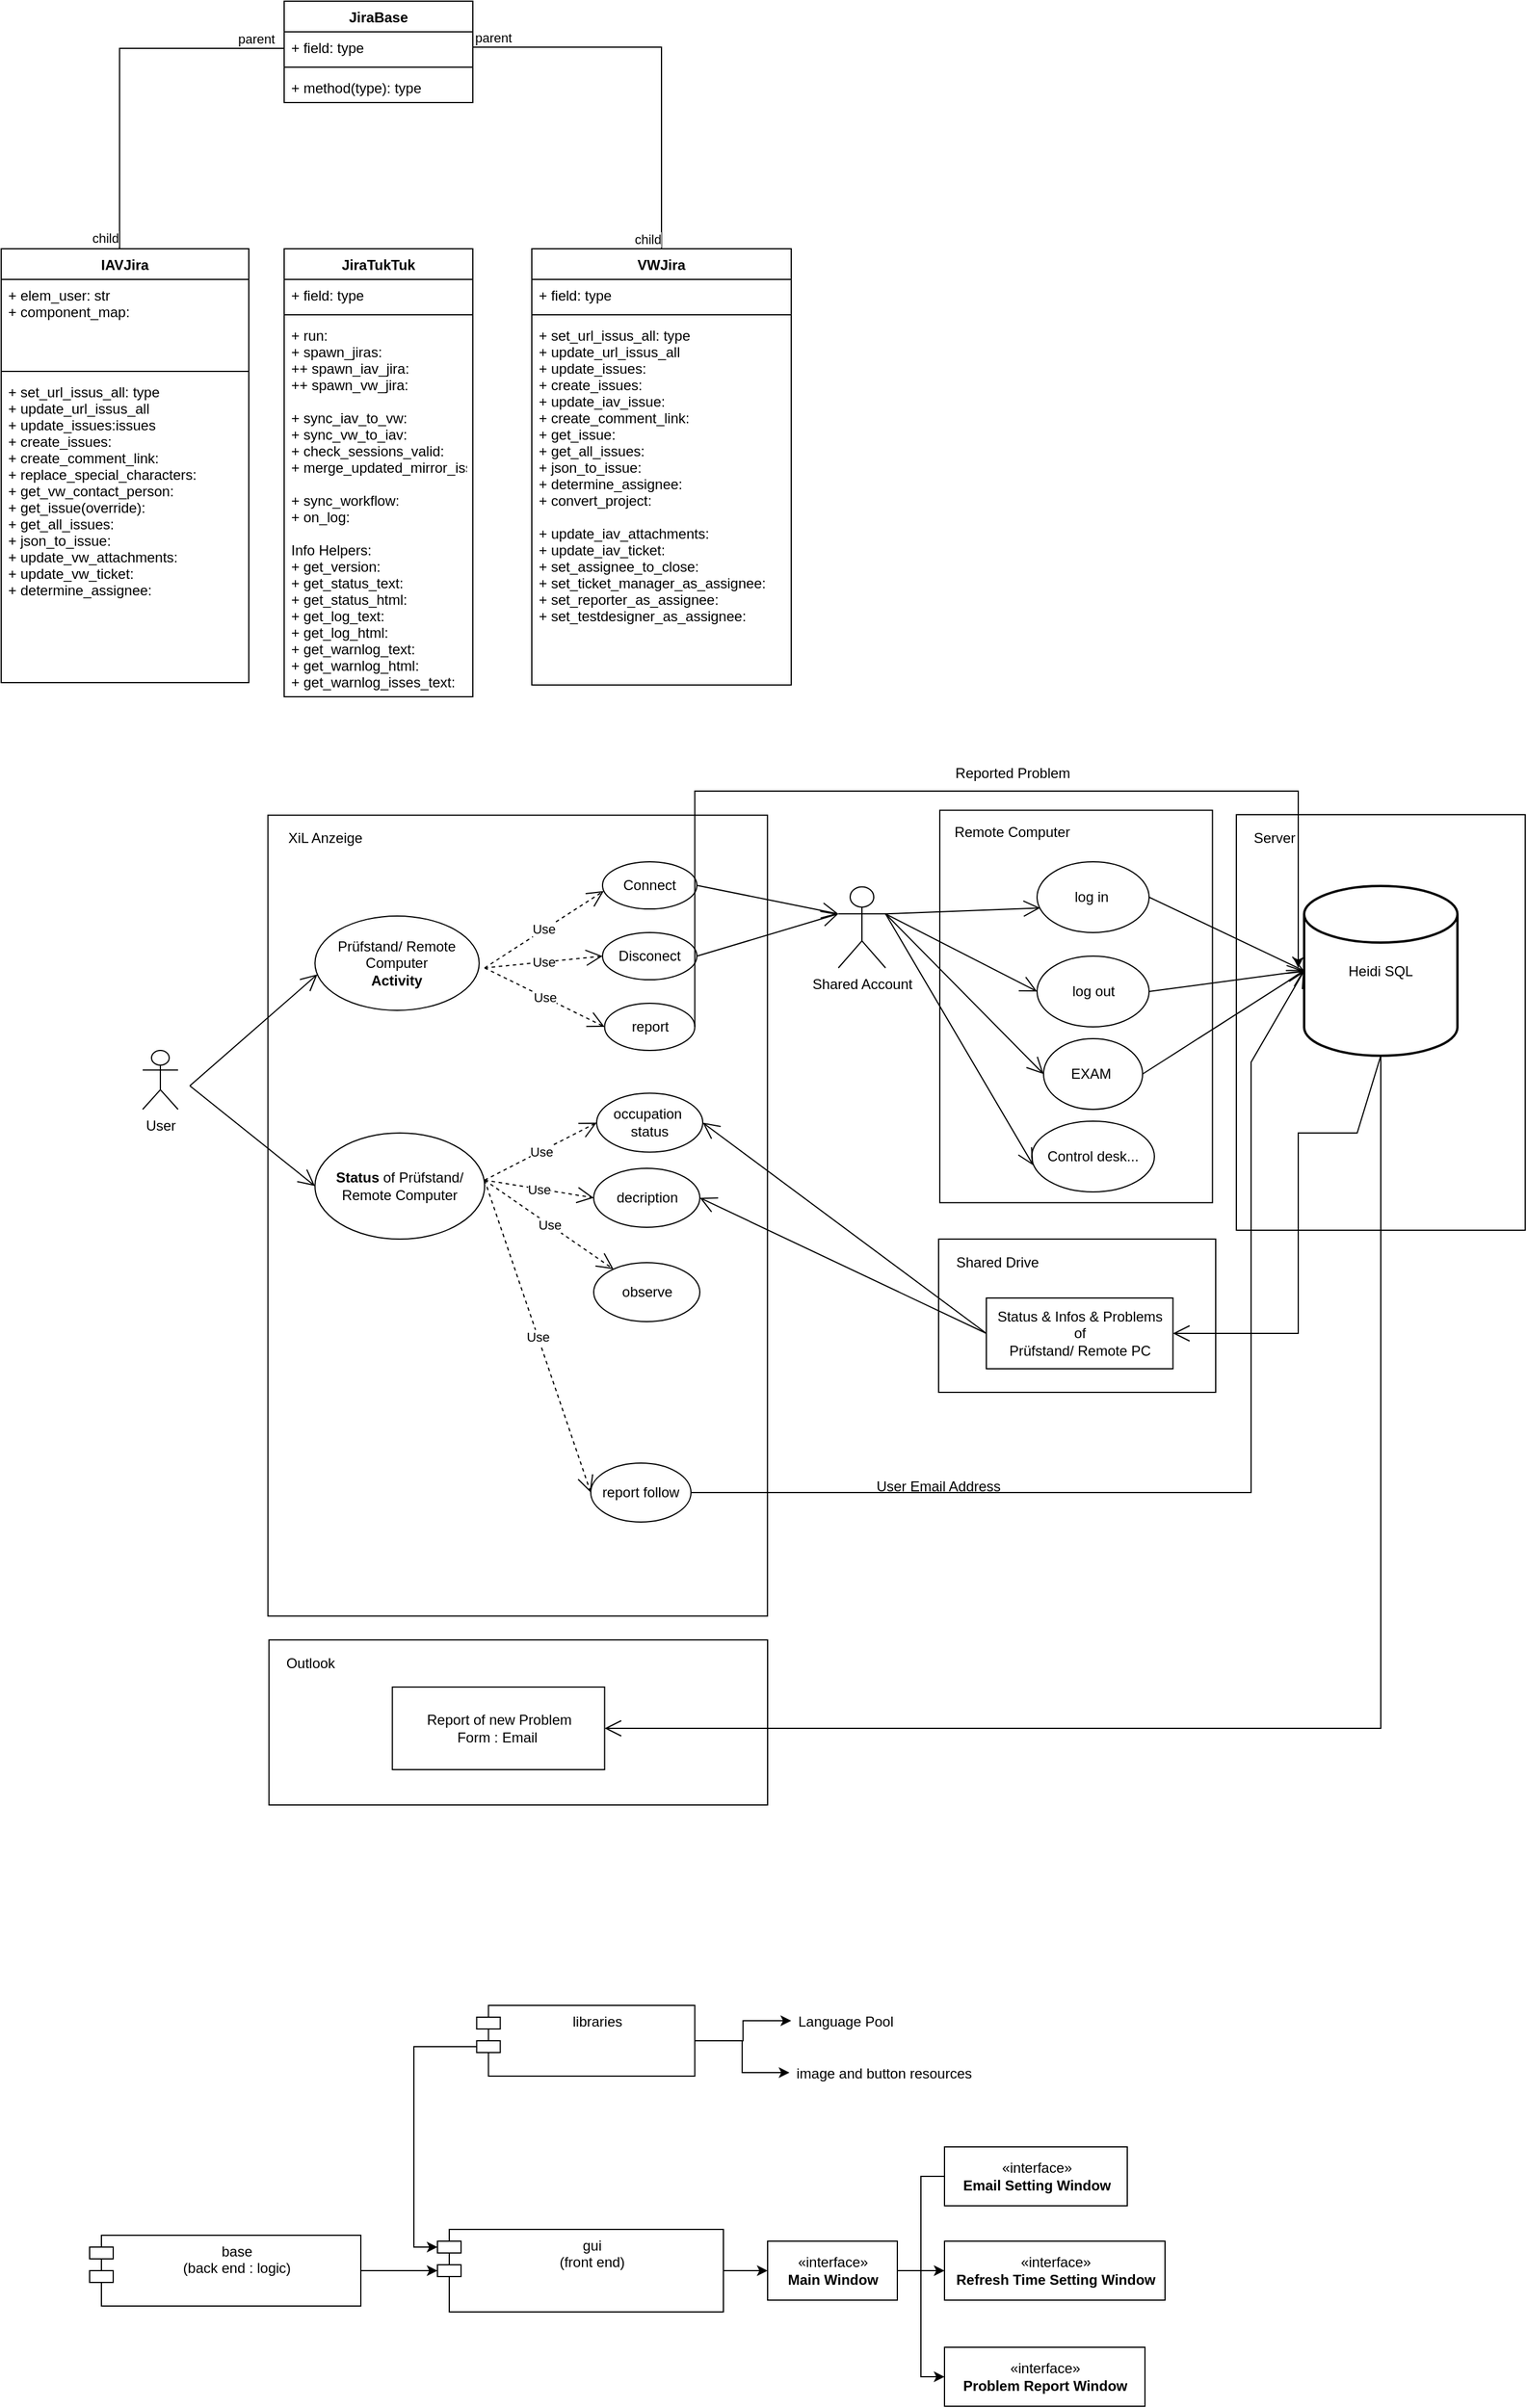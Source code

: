 <mxfile version="20.3.3" type="github">
  <diagram id="PM3H5B-v9-ui1oOpPCnI" name="Seite-1">
    <mxGraphModel dx="1422" dy="954" grid="1" gridSize="10" guides="1" tooltips="1" connect="1" arrows="1" fold="1" page="1" pageScale="1" pageWidth="827" pageHeight="1169" math="0" shadow="0">
      <root>
        <mxCell id="0" />
        <mxCell id="1" parent="0" />
        <mxCell id="UGrRr01mG37VJURYtl3c-5" value="IAVJira" style="swimlane;fontStyle=1;align=center;verticalAlign=top;childLayout=stackLayout;horizontal=1;startSize=26;horizontalStack=0;resizeParent=1;resizeParentMax=0;resizeLast=0;collapsible=1;marginBottom=0;" parent="1" vertex="1">
          <mxGeometry x="50" y="410" width="210" height="368" as="geometry">
            <mxRectangle x="170" y="470" width="80" height="30" as="alternateBounds" />
          </mxGeometry>
        </mxCell>
        <mxCell id="UGrRr01mG37VJURYtl3c-6" value="+ elem_user: str&#xa;+ component_map:&#xa;" style="text;strokeColor=none;fillColor=none;align=left;verticalAlign=top;spacingLeft=4;spacingRight=4;overflow=hidden;rotatable=0;points=[[0,0.5],[1,0.5]];portConstraint=eastwest;" parent="UGrRr01mG37VJURYtl3c-5" vertex="1">
          <mxGeometry y="26" width="210" height="74" as="geometry" />
        </mxCell>
        <mxCell id="UGrRr01mG37VJURYtl3c-7" value="" style="line;strokeWidth=1;fillColor=none;align=left;verticalAlign=middle;spacingTop=-1;spacingLeft=3;spacingRight=3;rotatable=0;labelPosition=right;points=[];portConstraint=eastwest;strokeColor=inherit;" parent="UGrRr01mG37VJURYtl3c-5" vertex="1">
          <mxGeometry y="100" width="210" height="8" as="geometry" />
        </mxCell>
        <mxCell id="UGrRr01mG37VJURYtl3c-8" value="+ set_url_issus_all: type&#xa;+ update_url_issus_all&#xa;+ update_issues:issues&#xa;+ create_issues:&#xa;+ create_comment_link:&#xa;+ replace_special_characters:&#xa;+ get_vw_contact_person: &#xa;+ get_issue(override):&#xa;+ get_all_issues:&#xa;+ json_to_issue:&#xa;+ update_vw_attachments:&#xa;+ update_vw_ticket:&#xa;+ determine_assignee:&#xa;&#xa;&#xa;&#xa;&#xa;&#xa;" style="text;strokeColor=none;fillColor=none;align=left;verticalAlign=top;spacingLeft=4;spacingRight=4;overflow=hidden;rotatable=0;points=[[0,0.5],[1,0.5]];portConstraint=eastwest;" parent="UGrRr01mG37VJURYtl3c-5" vertex="1">
          <mxGeometry y="108" width="210" height="260" as="geometry" />
        </mxCell>
        <mxCell id="UGrRr01mG37VJURYtl3c-9" value="JiraBase" style="swimlane;fontStyle=1;align=center;verticalAlign=top;childLayout=stackLayout;horizontal=1;startSize=26;horizontalStack=0;resizeParent=1;resizeParentMax=0;resizeLast=0;collapsible=1;marginBottom=0;" parent="1" vertex="1">
          <mxGeometry x="290" y="200" width="160" height="86" as="geometry" />
        </mxCell>
        <mxCell id="UGrRr01mG37VJURYtl3c-10" value="+ field: type" style="text;strokeColor=none;fillColor=none;align=left;verticalAlign=top;spacingLeft=4;spacingRight=4;overflow=hidden;rotatable=0;points=[[0,0.5],[1,0.5]];portConstraint=eastwest;" parent="UGrRr01mG37VJURYtl3c-9" vertex="1">
          <mxGeometry y="26" width="160" height="26" as="geometry" />
        </mxCell>
        <mxCell id="UGrRr01mG37VJURYtl3c-11" value="" style="line;strokeWidth=1;fillColor=none;align=left;verticalAlign=middle;spacingTop=-1;spacingLeft=3;spacingRight=3;rotatable=0;labelPosition=right;points=[];portConstraint=eastwest;strokeColor=inherit;" parent="UGrRr01mG37VJURYtl3c-9" vertex="1">
          <mxGeometry y="52" width="160" height="8" as="geometry" />
        </mxCell>
        <mxCell id="UGrRr01mG37VJURYtl3c-12" value="+ method(type): type" style="text;strokeColor=none;fillColor=none;align=left;verticalAlign=top;spacingLeft=4;spacingRight=4;overflow=hidden;rotatable=0;points=[[0,0.5],[1,0.5]];portConstraint=eastwest;" parent="UGrRr01mG37VJURYtl3c-9" vertex="1">
          <mxGeometry y="60" width="160" height="26" as="geometry" />
        </mxCell>
        <mxCell id="UGrRr01mG37VJURYtl3c-13" value="JiraTukTuk" style="swimlane;fontStyle=1;align=center;verticalAlign=top;childLayout=stackLayout;horizontal=1;startSize=26;horizontalStack=0;resizeParent=1;resizeParentMax=0;resizeLast=0;collapsible=1;marginBottom=0;" parent="1" vertex="1">
          <mxGeometry x="290" y="410" width="160" height="380" as="geometry" />
        </mxCell>
        <mxCell id="UGrRr01mG37VJURYtl3c-14" value="+ field: type" style="text;strokeColor=none;fillColor=none;align=left;verticalAlign=top;spacingLeft=4;spacingRight=4;overflow=hidden;rotatable=0;points=[[0,0.5],[1,0.5]];portConstraint=eastwest;" parent="UGrRr01mG37VJURYtl3c-13" vertex="1">
          <mxGeometry y="26" width="160" height="26" as="geometry" />
        </mxCell>
        <mxCell id="UGrRr01mG37VJURYtl3c-15" value="" style="line;strokeWidth=1;fillColor=none;align=left;verticalAlign=middle;spacingTop=-1;spacingLeft=3;spacingRight=3;rotatable=0;labelPosition=right;points=[];portConstraint=eastwest;strokeColor=inherit;" parent="UGrRr01mG37VJURYtl3c-13" vertex="1">
          <mxGeometry y="52" width="160" height="8" as="geometry" />
        </mxCell>
        <mxCell id="UGrRr01mG37VJURYtl3c-16" value="+ run:&#xa;+ spawn_jiras:&#xa;++ spawn_iav_jira:&#xa;++ spawn_vw_jira:&#xa;&#xa;+ sync_iav_to_vw:&#xa;+ sync_vw_to_iav:&#xa;+ check_sessions_valid:&#xa;+ merge_updated_mirror_issues:&#xa;&#xa;+ sync_workflow:&#xa;+ on_log:&#xa;&#xa;Info Helpers:&#xa;+ get_version:&#xa;+ get_status_text:&#xa;+ get_status_html:&#xa;+ get_log_text:&#xa;+ get_log_html:&#xa;+ get_warnlog_text:&#xa;+ get_warnlog_html:&#xa;+ get_warnlog_isses_text:&#xa;&#xa;&#xa;Thread helper:&#xa;+ stop:&#xa;&#xa;Empty :&#xa;+ on_request_credentials:&#xa;+ on_auth_success:&#xa;+ on_auth_fail:&#xa;&#xa;&#xa;&#xa;" style="text;strokeColor=none;fillColor=none;align=left;verticalAlign=top;spacingLeft=4;spacingRight=4;overflow=hidden;rotatable=0;points=[[0,0.5],[1,0.5]];portConstraint=eastwest;" parent="UGrRr01mG37VJURYtl3c-13" vertex="1">
          <mxGeometry y="60" width="160" height="320" as="geometry" />
        </mxCell>
        <mxCell id="UGrRr01mG37VJURYtl3c-17" value="VWJira" style="swimlane;fontStyle=1;align=center;verticalAlign=top;childLayout=stackLayout;horizontal=1;startSize=26;horizontalStack=0;resizeParent=1;resizeParentMax=0;resizeLast=0;collapsible=1;marginBottom=0;" parent="1" vertex="1">
          <mxGeometry x="500" y="410" width="220" height="370" as="geometry" />
        </mxCell>
        <mxCell id="UGrRr01mG37VJURYtl3c-18" value="+ field: type" style="text;strokeColor=none;fillColor=none;align=left;verticalAlign=top;spacingLeft=4;spacingRight=4;overflow=hidden;rotatable=0;points=[[0,0.5],[1,0.5]];portConstraint=eastwest;" parent="UGrRr01mG37VJURYtl3c-17" vertex="1">
          <mxGeometry y="26" width="220" height="26" as="geometry" />
        </mxCell>
        <mxCell id="UGrRr01mG37VJURYtl3c-19" value="" style="line;strokeWidth=1;fillColor=none;align=left;verticalAlign=middle;spacingTop=-1;spacingLeft=3;spacingRight=3;rotatable=0;labelPosition=right;points=[];portConstraint=eastwest;strokeColor=inherit;" parent="UGrRr01mG37VJURYtl3c-17" vertex="1">
          <mxGeometry y="52" width="220" height="8" as="geometry" />
        </mxCell>
        <mxCell id="UGrRr01mG37VJURYtl3c-20" value="+ set_url_issus_all: type&#xa;+ update_url_issus_all&#xa;+ update_issues:&#xa;+ create_issues:&#xa;+ update_iav_issue:&#xa;+ create_comment_link:&#xa;+ get_issue:&#xa;+ get_all_issues:&#xa;+ json_to_issue:&#xa;+ determine_assignee:&#xa;+ convert_project:&#xa;&#xa;+ update_iav_attachments:&#xa;+ update_iav_ticket:&#xa;+ set_assignee_to_close:&#xa;+ set_ticket_manager_as_assignee:&#xa;+ set_reporter_as_assignee:&#xa;+ set_testdesigner_as_assignee:&#xa;&#xa;" style="text;strokeColor=none;fillColor=none;align=left;verticalAlign=top;spacingLeft=4;spacingRight=4;overflow=hidden;rotatable=0;points=[[0,0.5],[1,0.5]];portConstraint=eastwest;fontStyle=0" parent="UGrRr01mG37VJURYtl3c-17" vertex="1">
          <mxGeometry y="60" width="220" height="310" as="geometry" />
        </mxCell>
        <mxCell id="UGrRr01mG37VJURYtl3c-22" value="" style="endArrow=none;html=1;edgeStyle=orthogonalEdgeStyle;rounded=0;entryX=0.478;entryY=0;entryDx=0;entryDy=0;entryPerimeter=0;" parent="1" target="UGrRr01mG37VJURYtl3c-5" edge="1">
          <mxGeometry relative="1" as="geometry">
            <mxPoint x="290" y="240" as="sourcePoint" />
            <mxPoint x="350" y="360" as="targetPoint" />
            <Array as="points">
              <mxPoint x="150" y="240" />
            </Array>
          </mxGeometry>
        </mxCell>
        <mxCell id="UGrRr01mG37VJURYtl3c-23" value="parent" style="edgeLabel;resizable=0;html=1;align=left;verticalAlign=bottom;" parent="UGrRr01mG37VJURYtl3c-22" connectable="0" vertex="1">
          <mxGeometry x="-1" relative="1" as="geometry">
            <mxPoint x="-41" as="offset" />
          </mxGeometry>
        </mxCell>
        <mxCell id="UGrRr01mG37VJURYtl3c-24" value="child" style="edgeLabel;resizable=0;html=1;align=right;verticalAlign=bottom;" parent="UGrRr01mG37VJURYtl3c-22" connectable="0" vertex="1">
          <mxGeometry x="1" relative="1" as="geometry" />
        </mxCell>
        <mxCell id="UGrRr01mG37VJURYtl3c-25" value="" style="endArrow=none;html=1;edgeStyle=orthogonalEdgeStyle;rounded=0;exitX=1;exitY=0.5;exitDx=0;exitDy=0;entryX=0.5;entryY=0;entryDx=0;entryDy=0;" parent="1" source="UGrRr01mG37VJURYtl3c-10" target="UGrRr01mG37VJURYtl3c-17" edge="1">
          <mxGeometry relative="1" as="geometry">
            <mxPoint x="560" y="330" as="sourcePoint" />
            <mxPoint x="720" y="330" as="targetPoint" />
            <Array as="points">
              <mxPoint x="610" y="239" />
            </Array>
          </mxGeometry>
        </mxCell>
        <mxCell id="UGrRr01mG37VJURYtl3c-26" value="parent" style="edgeLabel;resizable=0;html=1;align=left;verticalAlign=bottom;" parent="UGrRr01mG37VJURYtl3c-25" connectable="0" vertex="1">
          <mxGeometry x="-1" relative="1" as="geometry" />
        </mxCell>
        <mxCell id="UGrRr01mG37VJURYtl3c-27" value="child" style="edgeLabel;resizable=0;html=1;align=right;verticalAlign=bottom;" parent="UGrRr01mG37VJURYtl3c-25" connectable="0" vertex="1">
          <mxGeometry x="1" relative="1" as="geometry" />
        </mxCell>
        <mxCell id="A8SuVj7kzore_3M0HXv3-1" value="User" style="shape=umlActor;verticalLabelPosition=bottom;verticalAlign=top;html=1;outlineConnect=0;" vertex="1" parent="1">
          <mxGeometry x="170" y="1090" width="30" height="50" as="geometry" />
        </mxCell>
        <mxCell id="A8SuVj7kzore_3M0HXv3-7" value="" style="rounded=0;whiteSpace=wrap;html=1;rotation=90;" vertex="1" parent="1">
          <mxGeometry x="148.38" y="1018.27" width="679.34" height="423.62" as="geometry" />
        </mxCell>
        <mxCell id="A8SuVj7kzore_3M0HXv3-8" value="XiL Anzeige" style="text;html=1;strokeColor=none;fillColor=none;align=center;verticalAlign=middle;whiteSpace=wrap;rounded=0;" vertex="1" parent="1">
          <mxGeometry x="284.67" y="900" width="80" height="20" as="geometry" />
        </mxCell>
        <mxCell id="A8SuVj7kzore_3M0HXv3-9" value="Prüfstand/ Remote Computer&lt;br&gt;&lt;b&gt;Activity&lt;/b&gt;" style="ellipse;whiteSpace=wrap;html=1;" vertex="1" parent="1">
          <mxGeometry x="316.13" y="976" width="139.25" height="80" as="geometry" />
        </mxCell>
        <mxCell id="A8SuVj7kzore_3M0HXv3-10" value="&lt;b&gt;Status&lt;/b&gt; of Prüfstand/&lt;br&gt;Remote Computer" style="ellipse;whiteSpace=wrap;html=1;" vertex="1" parent="1">
          <mxGeometry x="316.13" y="1160" width="143.87" height="90" as="geometry" />
        </mxCell>
        <mxCell id="A8SuVj7kzore_3M0HXv3-11" value="Connect" style="ellipse;whiteSpace=wrap;html=1;" vertex="1" parent="1">
          <mxGeometry x="560" y="930" width="80" height="40" as="geometry" />
        </mxCell>
        <mxCell id="A8SuVj7kzore_3M0HXv3-13" value="Use" style="endArrow=open;endSize=12;dashed=1;html=1;rounded=0;entryX=0.013;entryY=0.619;entryDx=0;entryDy=0;entryPerimeter=0;" edge="1" parent="1" target="A8SuVj7kzore_3M0HXv3-11">
          <mxGeometry width="160" relative="1" as="geometry">
            <mxPoint x="460" y="1020" as="sourcePoint" />
            <mxPoint x="620" y="1006" as="targetPoint" />
          </mxGeometry>
        </mxCell>
        <mxCell id="A8SuVj7kzore_3M0HXv3-14" value="Disconect" style="ellipse;whiteSpace=wrap;html=1;" vertex="1" parent="1">
          <mxGeometry x="560" y="990" width="80" height="40" as="geometry" />
        </mxCell>
        <mxCell id="A8SuVj7kzore_3M0HXv3-16" value="Use" style="endArrow=open;endSize=12;dashed=1;html=1;rounded=0;entryX=0;entryY=0.5;entryDx=0;entryDy=0;" edge="1" parent="1" target="A8SuVj7kzore_3M0HXv3-14">
          <mxGeometry width="160" relative="1" as="geometry">
            <mxPoint x="460" y="1020" as="sourcePoint" />
            <mxPoint x="620" y="1016" as="targetPoint" />
          </mxGeometry>
        </mxCell>
        <mxCell id="A8SuVj7kzore_3M0HXv3-17" value="Use" style="endArrow=open;endSize=12;dashed=1;html=1;rounded=0;entryX=0;entryY=0.5;entryDx=0;entryDy=0;" edge="1" parent="1" target="A8SuVj7kzore_3M0HXv3-18">
          <mxGeometry width="160" relative="1" as="geometry">
            <mxPoint x="460" y="1200" as="sourcePoint" />
            <mxPoint x="620" y="1200" as="targetPoint" />
          </mxGeometry>
        </mxCell>
        <mxCell id="A8SuVj7kzore_3M0HXv3-18" value="occupation&amp;nbsp;&lt;br&gt;status" style="ellipse;whiteSpace=wrap;html=1;" vertex="1" parent="1">
          <mxGeometry x="555" y="1126.26" width="90" height="50" as="geometry" />
        </mxCell>
        <mxCell id="A8SuVj7kzore_3M0HXv3-20" value="observe" style="ellipse;whiteSpace=wrap;html=1;" vertex="1" parent="1">
          <mxGeometry x="552.5" y="1270" width="90" height="50" as="geometry" />
        </mxCell>
        <mxCell id="A8SuVj7kzore_3M0HXv3-21" value="Use" style="endArrow=open;endSize=12;dashed=1;html=1;rounded=0;" edge="1" parent="1" target="A8SuVj7kzore_3M0HXv3-20">
          <mxGeometry width="160" relative="1" as="geometry">
            <mxPoint x="460" y="1200" as="sourcePoint" />
            <mxPoint x="620" y="1200" as="targetPoint" />
          </mxGeometry>
        </mxCell>
        <mxCell id="A8SuVj7kzore_3M0HXv3-22" value="report follow" style="ellipse;whiteSpace=wrap;html=1;" vertex="1" parent="1">
          <mxGeometry x="550" y="1440" width="85" height="50" as="geometry" />
        </mxCell>
        <mxCell id="A8SuVj7kzore_3M0HXv3-23" value="report" style="ellipse;whiteSpace=wrap;html=1;" vertex="1" parent="1">
          <mxGeometry x="561.75" y="1050" width="76.5" height="40" as="geometry" />
        </mxCell>
        <mxCell id="A8SuVj7kzore_3M0HXv3-24" value="Use" style="endArrow=open;endSize=12;dashed=1;html=1;rounded=0;entryX=0;entryY=0.5;entryDx=0;entryDy=0;" edge="1" parent="1" target="A8SuVj7kzore_3M0HXv3-23">
          <mxGeometry width="160" relative="1" as="geometry">
            <mxPoint x="460" y="1020" as="sourcePoint" />
            <mxPoint x="620" y="1020" as="targetPoint" />
          </mxGeometry>
        </mxCell>
        <mxCell id="A8SuVj7kzore_3M0HXv3-25" value="Use" style="endArrow=open;endSize=12;dashed=1;html=1;rounded=0;entryX=0;entryY=0.5;entryDx=0;entryDy=0;" edge="1" parent="1" target="A8SuVj7kzore_3M0HXv3-22">
          <mxGeometry width="160" relative="1" as="geometry">
            <mxPoint x="460" y="1200" as="sourcePoint" />
            <mxPoint x="620" y="1200" as="targetPoint" />
          </mxGeometry>
        </mxCell>
        <mxCell id="A8SuVj7kzore_3M0HXv3-26" value="decription" style="ellipse;whiteSpace=wrap;html=1;" vertex="1" parent="1">
          <mxGeometry x="552.5" y="1190" width="90" height="50" as="geometry" />
        </mxCell>
        <mxCell id="A8SuVj7kzore_3M0HXv3-27" value="Use" style="endArrow=open;endSize=12;dashed=1;html=1;rounded=0;entryX=0;entryY=0.5;entryDx=0;entryDy=0;" edge="1" parent="1" target="A8SuVj7kzore_3M0HXv3-26">
          <mxGeometry width="160" relative="1" as="geometry">
            <mxPoint x="460" y="1200" as="sourcePoint" />
            <mxPoint x="620" y="1200" as="targetPoint" />
          </mxGeometry>
        </mxCell>
        <mxCell id="A8SuVj7kzore_3M0HXv3-31" value="" style="endArrow=open;endFill=1;endSize=12;html=1;rounded=0;entryX=0.015;entryY=0.618;entryDx=0;entryDy=0;entryPerimeter=0;" edge="1" parent="1" target="A8SuVj7kzore_3M0HXv3-9">
          <mxGeometry width="160" relative="1" as="geometry">
            <mxPoint x="210" y="1120" as="sourcePoint" />
            <mxPoint x="364.67" y="1119.66" as="targetPoint" />
          </mxGeometry>
        </mxCell>
        <mxCell id="A8SuVj7kzore_3M0HXv3-32" value="" style="endArrow=open;endFill=1;endSize=12;html=1;rounded=0;entryX=0;entryY=0.5;entryDx=0;entryDy=0;" edge="1" parent="1" target="A8SuVj7kzore_3M0HXv3-10">
          <mxGeometry width="160" relative="1" as="geometry">
            <mxPoint x="210" y="1120" as="sourcePoint" />
            <mxPoint x="360" y="1120" as="targetPoint" />
          </mxGeometry>
        </mxCell>
        <mxCell id="A8SuVj7kzore_3M0HXv3-33" value="" style="rounded=0;whiteSpace=wrap;html=1;rotation=90;" vertex="1" parent="1">
          <mxGeometry x="795.2" y="937.07" width="332.87" height="231.26" as="geometry" />
        </mxCell>
        <mxCell id="A8SuVj7kzore_3M0HXv3-34" value="log in&amp;nbsp;" style="ellipse;whiteSpace=wrap;html=1;" vertex="1" parent="1">
          <mxGeometry x="928.5" y="930" width="95" height="60" as="geometry" />
        </mxCell>
        <mxCell id="A8SuVj7kzore_3M0HXv3-35" value="log out" style="ellipse;whiteSpace=wrap;html=1;" vertex="1" parent="1">
          <mxGeometry x="928.5" y="1010" width="95" height="60" as="geometry" />
        </mxCell>
        <mxCell id="A8SuVj7kzore_3M0HXv3-37" value="Remote Computer" style="text;html=1;strokeColor=none;fillColor=none;align=center;verticalAlign=middle;whiteSpace=wrap;rounded=0;" vertex="1" parent="1">
          <mxGeometry x="840" y="890" width="135" height="30" as="geometry" />
        </mxCell>
        <mxCell id="A8SuVj7kzore_3M0HXv3-38" value="Shared Account" style="shape=umlActor;verticalLabelPosition=bottom;verticalAlign=top;html=1;" vertex="1" parent="1">
          <mxGeometry x="760" y="951.26" width="40" height="68.74" as="geometry" />
        </mxCell>
        <mxCell id="A8SuVj7kzore_3M0HXv3-41" value="" style="endArrow=open;endFill=1;endSize=12;html=1;rounded=0;entryX=0;entryY=0.333;entryDx=0;entryDy=0;entryPerimeter=0;" edge="1" parent="1" target="A8SuVj7kzore_3M0HXv3-38">
          <mxGeometry width="160" relative="1" as="geometry">
            <mxPoint x="640" y="950" as="sourcePoint" />
            <mxPoint x="800" y="950" as="targetPoint" />
          </mxGeometry>
        </mxCell>
        <mxCell id="A8SuVj7kzore_3M0HXv3-42" value="" style="endArrow=open;endFill=1;endSize=12;html=1;rounded=0;entryX=0;entryY=0.333;entryDx=0;entryDy=0;entryPerimeter=0;exitX=1;exitY=0.5;exitDx=0;exitDy=0;" edge="1" parent="1" source="A8SuVj7kzore_3M0HXv3-14" target="A8SuVj7kzore_3M0HXv3-38">
          <mxGeometry width="160" relative="1" as="geometry">
            <mxPoint x="650" y="960" as="sourcePoint" />
            <mxPoint x="750" y="985" as="targetPoint" />
          </mxGeometry>
        </mxCell>
        <mxCell id="A8SuVj7kzore_3M0HXv3-43" value="" style="endArrow=open;endFill=1;endSize=12;html=1;rounded=0;exitX=1;exitY=0.333;exitDx=0;exitDy=0;exitPerimeter=0;entryX=0.028;entryY=0.653;entryDx=0;entryDy=0;entryPerimeter=0;" edge="1" parent="1" source="A8SuVj7kzore_3M0HXv3-38" target="A8SuVj7kzore_3M0HXv3-34">
          <mxGeometry width="160" relative="1" as="geometry">
            <mxPoint x="850" y="990" as="sourcePoint" />
            <mxPoint x="1010" y="990" as="targetPoint" />
          </mxGeometry>
        </mxCell>
        <mxCell id="A8SuVj7kzore_3M0HXv3-44" value="" style="endArrow=open;endFill=1;endSize=12;html=1;rounded=0;exitX=1;exitY=0.333;exitDx=0;exitDy=0;exitPerimeter=0;entryX=0;entryY=0.5;entryDx=0;entryDy=0;" edge="1" parent="1" source="A8SuVj7kzore_3M0HXv3-38" target="A8SuVj7kzore_3M0HXv3-35">
          <mxGeometry width="160" relative="1" as="geometry">
            <mxPoint x="820" y="985" as="sourcePoint" />
            <mxPoint x="941.16" y="979.18" as="targetPoint" />
          </mxGeometry>
        </mxCell>
        <mxCell id="A8SuVj7kzore_3M0HXv3-45" value="EXAM&amp;nbsp;" style="ellipse;whiteSpace=wrap;html=1;" vertex="1" parent="1">
          <mxGeometry x="934" y="1080" width="84" height="60" as="geometry" />
        </mxCell>
        <mxCell id="A8SuVj7kzore_3M0HXv3-46" value="Control desk..." style="ellipse;whiteSpace=wrap;html=1;" vertex="1" parent="1">
          <mxGeometry x="924" y="1150" width="104" height="60" as="geometry" />
        </mxCell>
        <mxCell id="A8SuVj7kzore_3M0HXv3-47" value="" style="endArrow=open;endFill=1;endSize=12;html=1;rounded=0;exitX=1;exitY=0.333;exitDx=0;exitDy=0;exitPerimeter=0;entryX=0;entryY=0.5;entryDx=0;entryDy=0;" edge="1" parent="1" source="A8SuVj7kzore_3M0HXv3-38" target="A8SuVj7kzore_3M0HXv3-45">
          <mxGeometry width="160" relative="1" as="geometry">
            <mxPoint x="830" y="1110" as="sourcePoint" />
            <mxPoint x="990" y="1110" as="targetPoint" />
          </mxGeometry>
        </mxCell>
        <mxCell id="A8SuVj7kzore_3M0HXv3-48" value="" style="endArrow=open;endFill=1;endSize=12;html=1;rounded=0;exitX=1;exitY=0.333;exitDx=0;exitDy=0;exitPerimeter=0;entryX=0.013;entryY=0.625;entryDx=0;entryDy=0;entryPerimeter=0;" edge="1" parent="1" source="A8SuVj7kzore_3M0HXv3-38" target="A8SuVj7kzore_3M0HXv3-46">
          <mxGeometry width="160" relative="1" as="geometry">
            <mxPoint x="850" y="1210" as="sourcePoint" />
            <mxPoint x="1010" y="1210" as="targetPoint" />
          </mxGeometry>
        </mxCell>
        <mxCell id="A8SuVj7kzore_3M0HXv3-50" value="" style="rounded=0;whiteSpace=wrap;html=1;rotation=90;" vertex="1" parent="1">
          <mxGeometry x="1043.75" y="943.75" width="352.5" height="245" as="geometry" />
        </mxCell>
        <mxCell id="A8SuVj7kzore_3M0HXv3-51" value="Server" style="text;html=1;strokeColor=none;fillColor=none;align=center;verticalAlign=middle;whiteSpace=wrap;rounded=0;" vertex="1" parent="1">
          <mxGeometry x="1090" y="890" width="80" height="40" as="geometry" />
        </mxCell>
        <mxCell id="A8SuVj7kzore_3M0HXv3-52" value="Heidi SQL" style="strokeWidth=2;html=1;shape=mxgraph.flowchart.database;whiteSpace=wrap;" vertex="1" parent="1">
          <mxGeometry x="1155" y="950.5" width="130" height="144" as="geometry" />
        </mxCell>
        <mxCell id="A8SuVj7kzore_3M0HXv3-53" value="" style="endArrow=open;endFill=1;endSize=12;html=1;rounded=0;exitX=1;exitY=0.5;exitDx=0;exitDy=0;entryX=0;entryY=0.5;entryDx=0;entryDy=0;entryPerimeter=0;" edge="1" parent="1" source="A8SuVj7kzore_3M0HXv3-34" target="A8SuVj7kzore_3M0HXv3-52">
          <mxGeometry width="160" relative="1" as="geometry">
            <mxPoint x="620" y="1200" as="sourcePoint" />
            <mxPoint x="780" y="1200" as="targetPoint" />
          </mxGeometry>
        </mxCell>
        <mxCell id="A8SuVj7kzore_3M0HXv3-55" value="" style="endArrow=open;endFill=1;endSize=12;html=1;rounded=0;exitX=1;exitY=0.5;exitDx=0;exitDy=0;entryX=0;entryY=0.5;entryDx=0;entryDy=0;entryPerimeter=0;" edge="1" parent="1" source="A8SuVj7kzore_3M0HXv3-35" target="A8SuVj7kzore_3M0HXv3-52">
          <mxGeometry width="160" relative="1" as="geometry">
            <mxPoint x="1033.5" y="970" as="sourcePoint" />
            <mxPoint x="1160" y="1020" as="targetPoint" />
          </mxGeometry>
        </mxCell>
        <mxCell id="A8SuVj7kzore_3M0HXv3-56" value="" style="endArrow=open;endFill=1;endSize=12;html=1;rounded=0;exitX=1;exitY=0.5;exitDx=0;exitDy=0;entryX=0;entryY=0.5;entryDx=0;entryDy=0;entryPerimeter=0;" edge="1" parent="1" source="A8SuVj7kzore_3M0HXv3-45" target="A8SuVj7kzore_3M0HXv3-52">
          <mxGeometry width="160" relative="1" as="geometry">
            <mxPoint x="1043.5" y="980" as="sourcePoint" />
            <mxPoint x="1175" y="1042.5" as="targetPoint" />
          </mxGeometry>
        </mxCell>
        <mxCell id="A8SuVj7kzore_3M0HXv3-57" value="" style="endArrow=open;endFill=1;endSize=12;html=1;rounded=0;exitX=1;exitY=0.5;exitDx=0;exitDy=0;entryX=0;entryY=0.5;entryDx=0;entryDy=0;entryPerimeter=0;" edge="1" parent="1" source="A8SuVj7kzore_3M0HXv3-22" target="A8SuVj7kzore_3M0HXv3-52">
          <mxGeometry width="160" relative="1" as="geometry">
            <mxPoint x="640" y="1460" as="sourcePoint" />
            <mxPoint x="800" y="1460" as="targetPoint" />
            <Array as="points">
              <mxPoint x="1110" y="1465" />
              <mxPoint x="1110" y="1100" />
            </Array>
          </mxGeometry>
        </mxCell>
        <mxCell id="A8SuVj7kzore_3M0HXv3-58" value="User Email Address" style="text;html=1;strokeColor=none;fillColor=none;align=center;verticalAlign=middle;whiteSpace=wrap;rounded=0;" vertex="1" parent="1">
          <mxGeometry x="770" y="1450" width="150" height="20" as="geometry" />
        </mxCell>
        <mxCell id="A8SuVj7kzore_3M0HXv3-60" value="" style="rounded=0;whiteSpace=wrap;html=1;" vertex="1" parent="1">
          <mxGeometry x="277.13" y="1590" width="422.87" height="140" as="geometry" />
        </mxCell>
        <mxCell id="A8SuVj7kzore_3M0HXv3-61" value="" style="edgeStyle=elbowEdgeStyle;elbow=vertical;endArrow=classic;html=1;rounded=0;exitX=1;exitY=0.5;exitDx=0;exitDy=0;" edge="1" parent="1" source="A8SuVj7kzore_3M0HXv3-23">
          <mxGeometry width="50" height="50" relative="1" as="geometry">
            <mxPoint x="830" y="1320" as="sourcePoint" />
            <mxPoint x="1150" y="1020" as="targetPoint" />
            <Array as="points">
              <mxPoint x="670" y="870" />
              <mxPoint x="920" y="870" />
              <mxPoint x="870" y="840" />
              <mxPoint x="720" y="1160" />
              <mxPoint x="920" y="1260" />
            </Array>
          </mxGeometry>
        </mxCell>
        <mxCell id="A8SuVj7kzore_3M0HXv3-62" value="Reported Problem" style="text;html=1;strokeColor=none;fillColor=none;align=center;verticalAlign=middle;whiteSpace=wrap;rounded=0;" vertex="1" parent="1">
          <mxGeometry x="844.5" y="840" width="125.5" height="30" as="geometry" />
        </mxCell>
        <mxCell id="A8SuVj7kzore_3M0HXv3-64" value="Outlook&lt;br&gt;" style="text;html=1;strokeColor=none;fillColor=none;align=center;verticalAlign=middle;whiteSpace=wrap;rounded=0;" vertex="1" parent="1">
          <mxGeometry x="270" y="1590" width="85" height="40" as="geometry" />
        </mxCell>
        <mxCell id="A8SuVj7kzore_3M0HXv3-66" value="" style="endArrow=open;endFill=1;endSize=12;html=1;rounded=0;exitX=0.5;exitY=1;exitDx=0;exitDy=0;exitPerimeter=0;entryX=1;entryY=0.5;entryDx=0;entryDy=0;" edge="1" parent="1" source="A8SuVj7kzore_3M0HXv3-52">
          <mxGeometry width="160" relative="1" as="geometry">
            <mxPoint x="1110" y="1570" as="sourcePoint" />
            <mxPoint x="561.75" y="1665" as="targetPoint" />
            <Array as="points">
              <mxPoint x="1220" y="1665" />
            </Array>
          </mxGeometry>
        </mxCell>
        <mxCell id="A8SuVj7kzore_3M0HXv3-67" value="" style="rounded=0;whiteSpace=wrap;html=1;" vertex="1" parent="1">
          <mxGeometry x="845" y="1250" width="235" height="130" as="geometry" />
        </mxCell>
        <mxCell id="A8SuVj7kzore_3M0HXv3-69" value="Report of new Problem&lt;br&gt;Form : Email&amp;nbsp;" style="html=1;" vertex="1" parent="1">
          <mxGeometry x="381.75" y="1630" width="180" height="70" as="geometry" />
        </mxCell>
        <mxCell id="A8SuVj7kzore_3M0HXv3-70" value="Shared Drive" style="text;html=1;strokeColor=none;fillColor=none;align=center;verticalAlign=middle;whiteSpace=wrap;rounded=0;" vertex="1" parent="1">
          <mxGeometry x="840" y="1250" width="110" height="40" as="geometry" />
        </mxCell>
        <mxCell id="A8SuVj7kzore_3M0HXv3-71" value="Status &amp;amp; Infos &amp;amp; Problems&lt;br&gt;of&lt;br&gt;Prüfstand/ Remote PC" style="rounded=0;whiteSpace=wrap;html=1;" vertex="1" parent="1">
          <mxGeometry x="885.5" y="1300" width="158.25" height="60" as="geometry" />
        </mxCell>
        <mxCell id="A8SuVj7kzore_3M0HXv3-72" value="" style="endArrow=open;endFill=1;endSize=12;html=1;rounded=0;exitX=0.5;exitY=1;exitDx=0;exitDy=0;exitPerimeter=0;entryX=1;entryY=0.5;entryDx=0;entryDy=0;" edge="1" parent="1" source="A8SuVj7kzore_3M0HXv3-52" target="A8SuVj7kzore_3M0HXv3-71">
          <mxGeometry width="160" relative="1" as="geometry">
            <mxPoint x="1000" y="1350" as="sourcePoint" />
            <mxPoint x="1160" y="1350" as="targetPoint" />
            <Array as="points">
              <mxPoint x="1200" y="1160" />
              <mxPoint x="1150" y="1160" />
              <mxPoint x="1150" y="1330" />
            </Array>
          </mxGeometry>
        </mxCell>
        <mxCell id="A8SuVj7kzore_3M0HXv3-73" value="" style="endArrow=open;endFill=1;endSize=12;html=1;rounded=0;entryX=1;entryY=0.5;entryDx=0;entryDy=0;exitX=0;exitY=0.5;exitDx=0;exitDy=0;" edge="1" parent="1" source="A8SuVj7kzore_3M0HXv3-71" target="A8SuVj7kzore_3M0HXv3-26">
          <mxGeometry width="160" relative="1" as="geometry">
            <mxPoint x="710" y="1330" as="sourcePoint" />
            <mxPoint x="870" y="1330" as="targetPoint" />
          </mxGeometry>
        </mxCell>
        <mxCell id="A8SuVj7kzore_3M0HXv3-74" value="" style="endArrow=open;endFill=1;endSize=12;html=1;rounded=0;exitX=0;exitY=0.5;exitDx=0;exitDy=0;entryX=1;entryY=0.5;entryDx=0;entryDy=0;" edge="1" parent="1" source="A8SuVj7kzore_3M0HXv3-71" target="A8SuVj7kzore_3M0HXv3-18">
          <mxGeometry width="160" relative="1" as="geometry">
            <mxPoint x="840" y="1580" as="sourcePoint" />
            <mxPoint x="1000" y="1580" as="targetPoint" />
          </mxGeometry>
        </mxCell>
        <mxCell id="A8SuVj7kzore_3M0HXv3-82" style="edgeStyle=orthogonalEdgeStyle;rounded=0;orthogonalLoop=1;jettySize=auto;html=1;entryX=0;entryY=0;entryDx=0;entryDy=35;entryPerimeter=0;" edge="1" parent="1" source="A8SuVj7kzore_3M0HXv3-75" target="A8SuVj7kzore_3M0HXv3-76">
          <mxGeometry relative="1" as="geometry">
            <Array as="points">
              <mxPoint x="360" y="2125" />
              <mxPoint x="360" y="2125" />
            </Array>
          </mxGeometry>
        </mxCell>
        <mxCell id="A8SuVj7kzore_3M0HXv3-75" value="base&#xa;(back end : logic)" style="shape=module;align=left;spacingLeft=20;align=center;verticalAlign=top;" vertex="1" parent="1">
          <mxGeometry x="125.0" y="2095" width="230" height="60" as="geometry" />
        </mxCell>
        <mxCell id="A8SuVj7kzore_3M0HXv3-85" style="edgeStyle=orthogonalEdgeStyle;rounded=0;orthogonalLoop=1;jettySize=auto;html=1;exitX=1;exitY=0.5;exitDx=0;exitDy=0;entryX=0;entryY=0.5;entryDx=0;entryDy=0;" edge="1" parent="1" source="A8SuVj7kzore_3M0HXv3-76" target="A8SuVj7kzore_3M0HXv3-84">
          <mxGeometry relative="1" as="geometry" />
        </mxCell>
        <mxCell id="A8SuVj7kzore_3M0HXv3-76" value="gui&#xa;(front end)" style="shape=module;align=left;spacingLeft=20;align=center;verticalAlign=top;" vertex="1" parent="1">
          <mxGeometry x="420" y="2090" width="242.5" height="70" as="geometry" />
        </mxCell>
        <mxCell id="A8SuVj7kzore_3M0HXv3-79" style="edgeStyle=orthogonalEdgeStyle;rounded=0;orthogonalLoop=1;jettySize=auto;html=1;entryX=0;entryY=0.5;entryDx=0;entryDy=0;" edge="1" parent="1" source="A8SuVj7kzore_3M0HXv3-77" target="A8SuVj7kzore_3M0HXv3-78">
          <mxGeometry relative="1" as="geometry" />
        </mxCell>
        <mxCell id="A8SuVj7kzore_3M0HXv3-81" style="edgeStyle=orthogonalEdgeStyle;rounded=0;orthogonalLoop=1;jettySize=auto;html=1;entryX=0;entryY=0.5;entryDx=0;entryDy=0;" edge="1" parent="1" source="A8SuVj7kzore_3M0HXv3-77" target="A8SuVj7kzore_3M0HXv3-80">
          <mxGeometry relative="1" as="geometry" />
        </mxCell>
        <mxCell id="A8SuVj7kzore_3M0HXv3-83" style="edgeStyle=orthogonalEdgeStyle;rounded=0;orthogonalLoop=1;jettySize=auto;html=1;exitX=0;exitY=0;exitDx=0;exitDy=35;exitPerimeter=0;entryX=0;entryY=0;entryDx=0;entryDy=15;entryPerimeter=0;" edge="1" parent="1" source="A8SuVj7kzore_3M0HXv3-77" target="A8SuVj7kzore_3M0HXv3-76">
          <mxGeometry relative="1" as="geometry" />
        </mxCell>
        <mxCell id="A8SuVj7kzore_3M0HXv3-77" value="libraries" style="shape=module;align=left;spacingLeft=20;align=center;verticalAlign=top;" vertex="1" parent="1">
          <mxGeometry x="453.25" y="1900" width="185" height="60" as="geometry" />
        </mxCell>
        <mxCell id="A8SuVj7kzore_3M0HXv3-78" value="Language Pool" style="text;strokeColor=none;fillColor=none;align=left;verticalAlign=top;spacingLeft=4;spacingRight=4;overflow=hidden;rotatable=0;points=[[0,0.5],[1,0.5]];portConstraint=eastwest;" vertex="1" parent="1">
          <mxGeometry x="720" y="1900" width="100" height="26" as="geometry" />
        </mxCell>
        <mxCell id="A8SuVj7kzore_3M0HXv3-80" value="image and button resources" style="text;strokeColor=none;fillColor=none;align=left;verticalAlign=top;spacingLeft=4;spacingRight=4;overflow=hidden;rotatable=0;points=[[0,0.5],[1,0.5]];portConstraint=eastwest;" vertex="1" parent="1">
          <mxGeometry x="718.5" y="1944" width="167" height="26" as="geometry" />
        </mxCell>
        <mxCell id="A8SuVj7kzore_3M0HXv3-89" style="edgeStyle=orthogonalEdgeStyle;rounded=0;orthogonalLoop=1;jettySize=auto;html=1;exitX=0;exitY=0.5;exitDx=0;exitDy=0;entryX=0;entryY=0.5;entryDx=0;entryDy=0;" edge="1" parent="1" source="A8SuVj7kzore_3M0HXv3-86" target="A8SuVj7kzore_3M0HXv3-87">
          <mxGeometry relative="1" as="geometry">
            <Array as="points">
              <mxPoint x="830" y="2045" />
              <mxPoint x="830" y="2125" />
            </Array>
          </mxGeometry>
        </mxCell>
        <mxCell id="A8SuVj7kzore_3M0HXv3-91" style="edgeStyle=orthogonalEdgeStyle;rounded=0;orthogonalLoop=1;jettySize=auto;html=1;exitX=1;exitY=0.5;exitDx=0;exitDy=0;entryX=0;entryY=0.5;entryDx=0;entryDy=0;" edge="1" parent="1" source="A8SuVj7kzore_3M0HXv3-84" target="A8SuVj7kzore_3M0HXv3-88">
          <mxGeometry relative="1" as="geometry" />
        </mxCell>
        <mxCell id="A8SuVj7kzore_3M0HXv3-84" value="«interface»&lt;br&gt;&lt;b&gt;Main Window&lt;/b&gt;" style="html=1;" vertex="1" parent="1">
          <mxGeometry x="700" y="2100" width="110" height="50" as="geometry" />
        </mxCell>
        <mxCell id="A8SuVj7kzore_3M0HXv3-86" value="«interface»&lt;br&gt;&lt;b&gt;Email Setting Window&lt;/b&gt;" style="html=1;" vertex="1" parent="1">
          <mxGeometry x="850" y="2020" width="155" height="50" as="geometry" />
        </mxCell>
        <mxCell id="A8SuVj7kzore_3M0HXv3-87" value="«interface»&lt;br&gt;&lt;b&gt;Refresh Time Setting Window&lt;/b&gt;" style="html=1;" vertex="1" parent="1">
          <mxGeometry x="850" y="2100" width="187" height="50" as="geometry" />
        </mxCell>
        <mxCell id="A8SuVj7kzore_3M0HXv3-88" value="«interface»&lt;br&gt;&lt;b&gt;Problem Report Window&lt;/b&gt;" style="html=1;" vertex="1" parent="1">
          <mxGeometry x="850" y="2190" width="170" height="50" as="geometry" />
        </mxCell>
      </root>
    </mxGraphModel>
  </diagram>
</mxfile>
